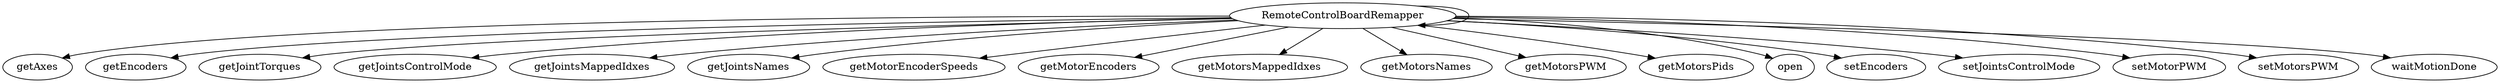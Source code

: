 /* Created by mdot for Matlab */
digraph m2html {
  RemoteControlBoardRemapper -> RemoteControlBoardRemapper;
  RemoteControlBoardRemapper -> getAxes;
  RemoteControlBoardRemapper -> getEncoders;
  RemoteControlBoardRemapper -> getJointTorques;
  RemoteControlBoardRemapper -> getJointsControlMode;
  RemoteControlBoardRemapper -> getJointsMappedIdxes;
  RemoteControlBoardRemapper -> getJointsNames;
  RemoteControlBoardRemapper -> getMotorEncoderSpeeds;
  RemoteControlBoardRemapper -> getMotorEncoders;
  RemoteControlBoardRemapper -> getMotorsMappedIdxes;
  RemoteControlBoardRemapper -> getMotorsNames;
  RemoteControlBoardRemapper -> getMotorsPWM;
  RemoteControlBoardRemapper -> getMotorsPids;
  RemoteControlBoardRemapper -> open;
  RemoteControlBoardRemapper -> setEncoders;
  RemoteControlBoardRemapper -> setJointsControlMode;
  RemoteControlBoardRemapper -> setMotorPWM;
  RemoteControlBoardRemapper -> setMotorsPWM;
  RemoteControlBoardRemapper -> waitMotionDone;

  RemoteControlBoardRemapper [URL="RemoteControlBoardRemapper.html"];
  getAxes [URL="getAxes.html"];
  getEncoders [URL="getEncoders.html"];
  getJointTorques [URL="getJointTorques.html"];
  getJointsControlMode [URL="getJointsControlMode.html"];
  getJointsMappedIdxes [URL="getJointsMappedIdxes.html"];
  getJointsNames [URL="getJointsNames.html"];
  getMotorEncoderSpeeds [URL="getMotorEncoderSpeeds.html"];
  getMotorEncoders [URL="getMotorEncoders.html"];
  getMotorsMappedIdxes [URL="getMotorsMappedIdxes.html"];
  getMotorsNames [URL="getMotorsNames.html"];
  getMotorsPWM [URL="getMotorsPWM.html"];
  getMotorsPids [URL="getMotorsPids.html"];
  open [URL="open.html"];
  setEncoders [URL="setEncoders.html"];
  setJointsControlMode [URL="setJointsControlMode.html"];
  setMotorPWM [URL="setMotorPWM.html"];
  setMotorsPWM [URL="setMotorsPWM.html"];
  waitMotionDone [URL="waitMotionDone.html"];
}